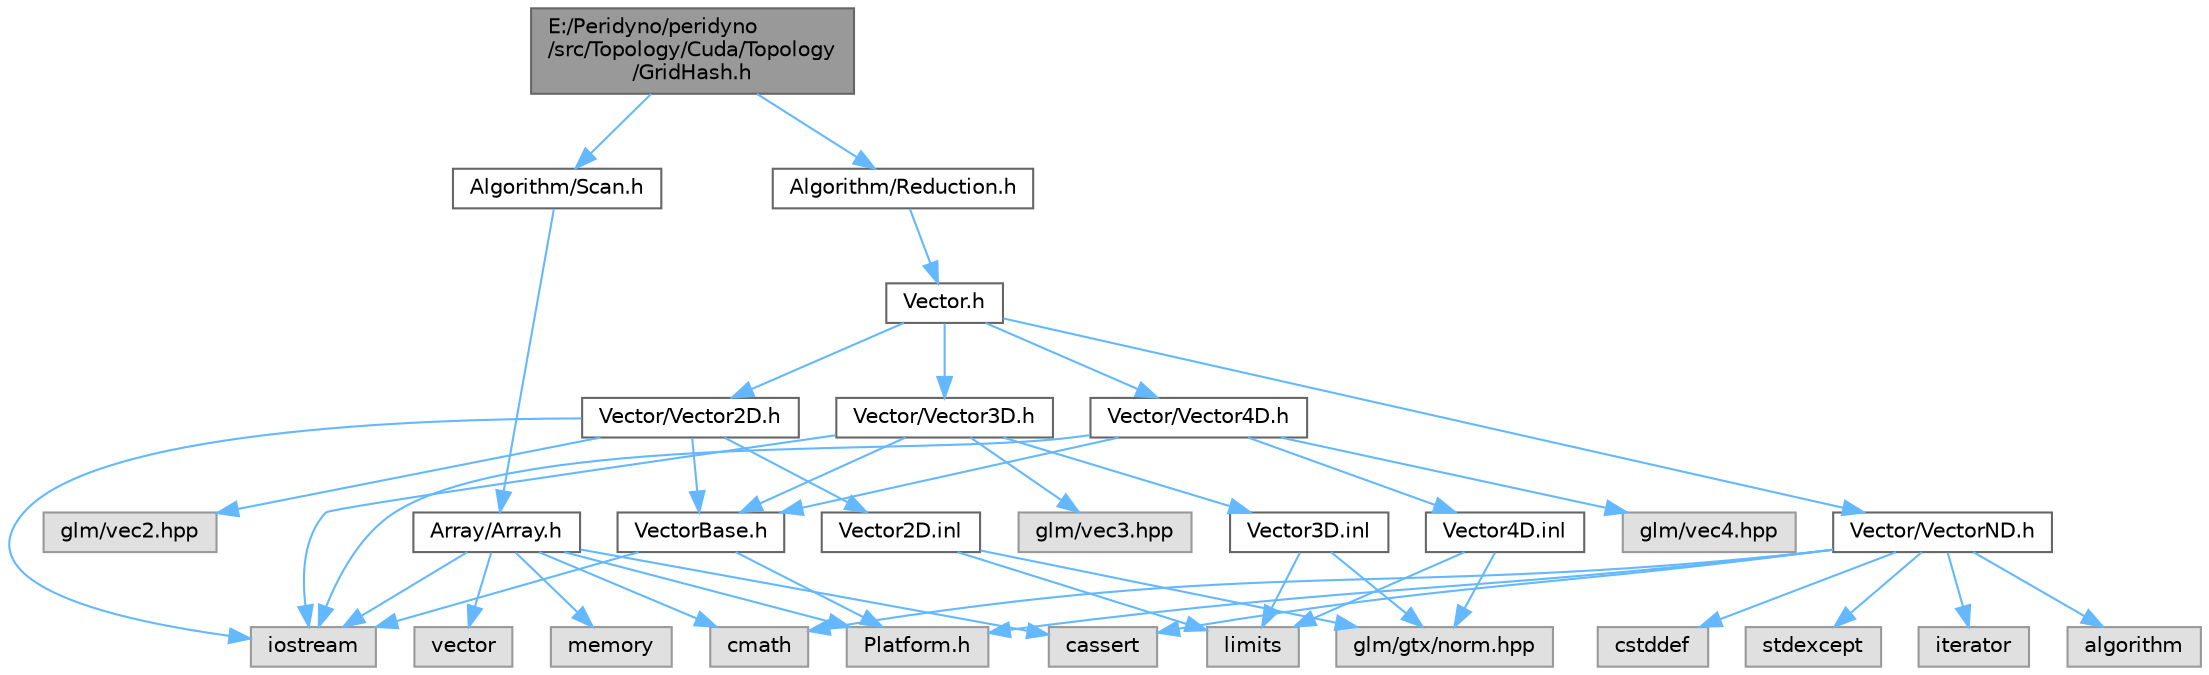 digraph "E:/Peridyno/peridyno/src/Topology/Cuda/Topology/GridHash.h"
{
 // LATEX_PDF_SIZE
  bgcolor="transparent";
  edge [fontname=Helvetica,fontsize=10,labelfontname=Helvetica,labelfontsize=10];
  node [fontname=Helvetica,fontsize=10,shape=box,height=0.2,width=0.4];
  Node1 [id="Node000001",label="E:/Peridyno/peridyno\l/src/Topology/Cuda/Topology\l/GridHash.h",height=0.2,width=0.4,color="gray40", fillcolor="grey60", style="filled", fontcolor="black",tooltip=" "];
  Node1 -> Node2 [id="edge1_Node000001_Node000002",color="steelblue1",style="solid",tooltip=" "];
  Node2 [id="Node000002",label="Algorithm/Scan.h",height=0.2,width=0.4,color="grey40", fillcolor="white", style="filled",URL="$_scan_8h.html",tooltip=" "];
  Node2 -> Node3 [id="edge2_Node000002_Node000003",color="steelblue1",style="solid",tooltip=" "];
  Node3 [id="Node000003",label="Array/Array.h",height=0.2,width=0.4,color="grey40", fillcolor="white", style="filled",URL="$_array_8h.html",tooltip=" "];
  Node3 -> Node4 [id="edge3_Node000003_Node000004",color="steelblue1",style="solid",tooltip=" "];
  Node4 [id="Node000004",label="Platform.h",height=0.2,width=0.4,color="grey60", fillcolor="#E0E0E0", style="filled",tooltip=" "];
  Node3 -> Node5 [id="edge4_Node000003_Node000005",color="steelblue1",style="solid",tooltip=" "];
  Node5 [id="Node000005",label="cassert",height=0.2,width=0.4,color="grey60", fillcolor="#E0E0E0", style="filled",tooltip=" "];
  Node3 -> Node6 [id="edge5_Node000003_Node000006",color="steelblue1",style="solid",tooltip=" "];
  Node6 [id="Node000006",label="vector",height=0.2,width=0.4,color="grey60", fillcolor="#E0E0E0", style="filled",tooltip=" "];
  Node3 -> Node7 [id="edge6_Node000003_Node000007",color="steelblue1",style="solid",tooltip=" "];
  Node7 [id="Node000007",label="iostream",height=0.2,width=0.4,color="grey60", fillcolor="#E0E0E0", style="filled",tooltip=" "];
  Node3 -> Node8 [id="edge7_Node000003_Node000008",color="steelblue1",style="solid",tooltip=" "];
  Node8 [id="Node000008",label="memory",height=0.2,width=0.4,color="grey60", fillcolor="#E0E0E0", style="filled",tooltip=" "];
  Node3 -> Node9 [id="edge8_Node000003_Node000009",color="steelblue1",style="solid",tooltip=" "];
  Node9 [id="Node000009",label="cmath",height=0.2,width=0.4,color="grey60", fillcolor="#E0E0E0", style="filled",tooltip=" "];
  Node1 -> Node10 [id="edge9_Node000001_Node000010",color="steelblue1",style="solid",tooltip=" "];
  Node10 [id="Node000010",label="Algorithm/Reduction.h",height=0.2,width=0.4,color="grey40", fillcolor="white", style="filled",URL="$_reduction_8h.html",tooltip=" "];
  Node10 -> Node11 [id="edge10_Node000010_Node000011",color="steelblue1",style="solid",tooltip=" "];
  Node11 [id="Node000011",label="Vector.h",height=0.2,width=0.4,color="grey40", fillcolor="white", style="filled",URL="$_vector_8h.html",tooltip=" "];
  Node11 -> Node12 [id="edge11_Node000011_Node000012",color="steelblue1",style="solid",tooltip=" "];
  Node12 [id="Node000012",label="Vector/Vector2D.h",height=0.2,width=0.4,color="grey40", fillcolor="white", style="filled",URL="$_vector2_d_8h.html",tooltip=" "];
  Node12 -> Node13 [id="edge12_Node000012_Node000013",color="steelblue1",style="solid",tooltip=" "];
  Node13 [id="Node000013",label="glm/vec2.hpp",height=0.2,width=0.4,color="grey60", fillcolor="#E0E0E0", style="filled",tooltip=" "];
  Node12 -> Node7 [id="edge13_Node000012_Node000007",color="steelblue1",style="solid",tooltip=" "];
  Node12 -> Node14 [id="edge14_Node000012_Node000014",color="steelblue1",style="solid",tooltip=" "];
  Node14 [id="Node000014",label="VectorBase.h",height=0.2,width=0.4,color="grey40", fillcolor="white", style="filled",URL="$_vector_base_8h.html",tooltip=" "];
  Node14 -> Node7 [id="edge15_Node000014_Node000007",color="steelblue1",style="solid",tooltip=" "];
  Node14 -> Node4 [id="edge16_Node000014_Node000004",color="steelblue1",style="solid",tooltip=" "];
  Node12 -> Node15 [id="edge17_Node000012_Node000015",color="steelblue1",style="solid",tooltip=" "];
  Node15 [id="Node000015",label="Vector2D.inl",height=0.2,width=0.4,color="grey40", fillcolor="white", style="filled",URL="$_vector2_d_8inl.html",tooltip=" "];
  Node15 -> Node16 [id="edge18_Node000015_Node000016",color="steelblue1",style="solid",tooltip=" "];
  Node16 [id="Node000016",label="limits",height=0.2,width=0.4,color="grey60", fillcolor="#E0E0E0", style="filled",tooltip=" "];
  Node15 -> Node17 [id="edge19_Node000015_Node000017",color="steelblue1",style="solid",tooltip=" "];
  Node17 [id="Node000017",label="glm/gtx/norm.hpp",height=0.2,width=0.4,color="grey60", fillcolor="#E0E0E0", style="filled",tooltip=" "];
  Node11 -> Node18 [id="edge20_Node000011_Node000018",color="steelblue1",style="solid",tooltip=" "];
  Node18 [id="Node000018",label="Vector/Vector3D.h",height=0.2,width=0.4,color="grey40", fillcolor="white", style="filled",URL="$_vector3_d_8h.html",tooltip=" "];
  Node18 -> Node19 [id="edge21_Node000018_Node000019",color="steelblue1",style="solid",tooltip=" "];
  Node19 [id="Node000019",label="glm/vec3.hpp",height=0.2,width=0.4,color="grey60", fillcolor="#E0E0E0", style="filled",tooltip=" "];
  Node18 -> Node7 [id="edge22_Node000018_Node000007",color="steelblue1",style="solid",tooltip=" "];
  Node18 -> Node14 [id="edge23_Node000018_Node000014",color="steelblue1",style="solid",tooltip=" "];
  Node18 -> Node20 [id="edge24_Node000018_Node000020",color="steelblue1",style="solid",tooltip=" "];
  Node20 [id="Node000020",label="Vector3D.inl",height=0.2,width=0.4,color="grey40", fillcolor="white", style="filled",URL="$_vector3_d_8inl.html",tooltip=" "];
  Node20 -> Node16 [id="edge25_Node000020_Node000016",color="steelblue1",style="solid",tooltip=" "];
  Node20 -> Node17 [id="edge26_Node000020_Node000017",color="steelblue1",style="solid",tooltip=" "];
  Node11 -> Node21 [id="edge27_Node000011_Node000021",color="steelblue1",style="solid",tooltip=" "];
  Node21 [id="Node000021",label="Vector/Vector4D.h",height=0.2,width=0.4,color="grey40", fillcolor="white", style="filled",URL="$_vector4_d_8h.html",tooltip=" "];
  Node21 -> Node22 [id="edge28_Node000021_Node000022",color="steelblue1",style="solid",tooltip=" "];
  Node22 [id="Node000022",label="glm/vec4.hpp",height=0.2,width=0.4,color="grey60", fillcolor="#E0E0E0", style="filled",tooltip=" "];
  Node21 -> Node7 [id="edge29_Node000021_Node000007",color="steelblue1",style="solid",tooltip=" "];
  Node21 -> Node14 [id="edge30_Node000021_Node000014",color="steelblue1",style="solid",tooltip=" "];
  Node21 -> Node23 [id="edge31_Node000021_Node000023",color="steelblue1",style="solid",tooltip=" "];
  Node23 [id="Node000023",label="Vector4D.inl",height=0.2,width=0.4,color="grey40", fillcolor="white", style="filled",URL="$_vector4_d_8inl.html",tooltip=" "];
  Node23 -> Node16 [id="edge32_Node000023_Node000016",color="steelblue1",style="solid",tooltip=" "];
  Node23 -> Node17 [id="edge33_Node000023_Node000017",color="steelblue1",style="solid",tooltip=" "];
  Node11 -> Node24 [id="edge34_Node000011_Node000024",color="steelblue1",style="solid",tooltip=" "];
  Node24 [id="Node000024",label="Vector/VectorND.h",height=0.2,width=0.4,color="grey40", fillcolor="white", style="filled",URL="$_vector_n_d_8h.html",tooltip=" "];
  Node24 -> Node25 [id="edge35_Node000024_Node000025",color="steelblue1",style="solid",tooltip=" "];
  Node25 [id="Node000025",label="cstddef",height=0.2,width=0.4,color="grey60", fillcolor="#E0E0E0", style="filled",tooltip=" "];
  Node24 -> Node26 [id="edge36_Node000024_Node000026",color="steelblue1",style="solid",tooltip=" "];
  Node26 [id="Node000026",label="stdexcept",height=0.2,width=0.4,color="grey60", fillcolor="#E0E0E0", style="filled",tooltip=" "];
  Node24 -> Node27 [id="edge37_Node000024_Node000027",color="steelblue1",style="solid",tooltip=" "];
  Node27 [id="Node000027",label="iterator",height=0.2,width=0.4,color="grey60", fillcolor="#E0E0E0", style="filled",tooltip=" "];
  Node24 -> Node28 [id="edge38_Node000024_Node000028",color="steelblue1",style="solid",tooltip=" "];
  Node28 [id="Node000028",label="algorithm",height=0.2,width=0.4,color="grey60", fillcolor="#E0E0E0", style="filled",tooltip=" "];
  Node24 -> Node9 [id="edge39_Node000024_Node000009",color="steelblue1",style="solid",tooltip=" "];
  Node24 -> Node5 [id="edge40_Node000024_Node000005",color="steelblue1",style="solid",tooltip=" "];
  Node24 -> Node4 [id="edge41_Node000024_Node000004",color="steelblue1",style="solid",tooltip=" "];
}
